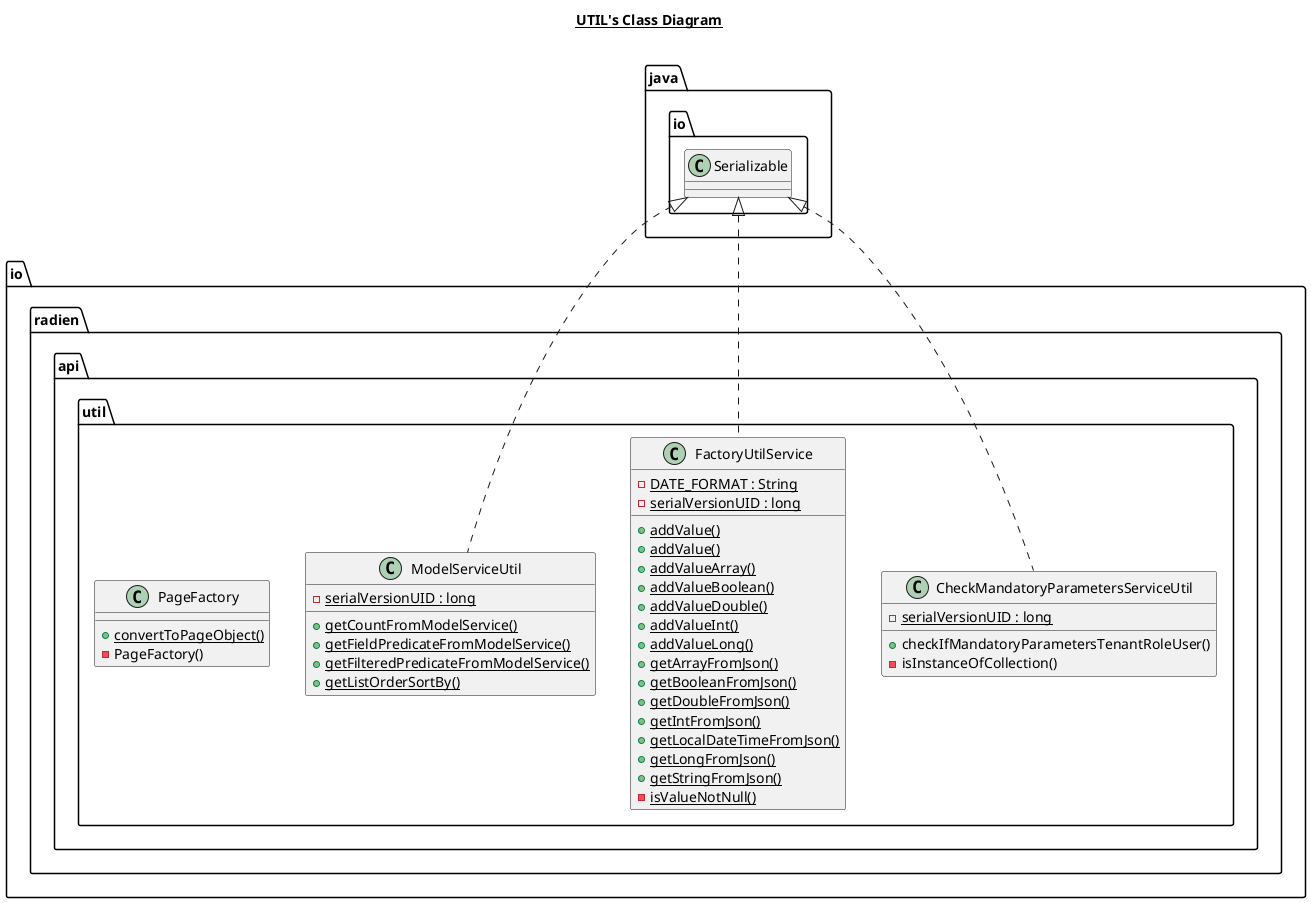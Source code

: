 @startuml

title __UTIL's Class Diagram__\n

  namespace io.radien.api {
    namespace util {
      class io.radien.api.util.CheckMandatoryParametersServiceUtil {
          {static} - serialVersionUID : long
          + checkIfMandatoryParametersTenantRoleUser()
          - isInstanceOfCollection()
      }
    }
  }
  

  namespace io.radien.api {
    namespace util {
      class io.radien.api.util.FactoryUtilService {
          {static} - DATE_FORMAT : String
          {static} - serialVersionUID : long
          {static} + addValue()
          {static} + addValue()
          {static} + addValueArray()
          {static} + addValueBoolean()
          {static} + addValueDouble()
          {static} + addValueInt()
          {static} + addValueLong()
          {static} + getArrayFromJson()
          {static} + getBooleanFromJson()
          {static} + getDoubleFromJson()
          {static} + getIntFromJson()
          {static} + getLocalDateTimeFromJson()
          {static} + getLongFromJson()
          {static} + getStringFromJson()
          {static} - isValueNotNull()
      }
    }
  }
  

  namespace io.radien.api {
    namespace util {
      class io.radien.api.util.ModelServiceUtil {
          {static} - serialVersionUID : long
          {static} + getCountFromModelService()
          {static} + getFieldPredicateFromModelService()
          {static} + getFilteredPredicateFromModelService()
          {static} + getListOrderSortBy()
      }
    }
  }
  

  namespace io.radien.api {
    namespace util {
      class io.radien.api.util.PageFactory {
          {static} + convertToPageObject()
          - PageFactory()
      }
    }
  }
  

  io.radien.api.util.CheckMandatoryParametersServiceUtil .up.|> java.io.Serializable
  io.radien.api.util.FactoryUtilService .up.|> java.io.Serializable
  io.radien.api.util.ModelServiceUtil .up.|> java.io.Serializable







@enduml
